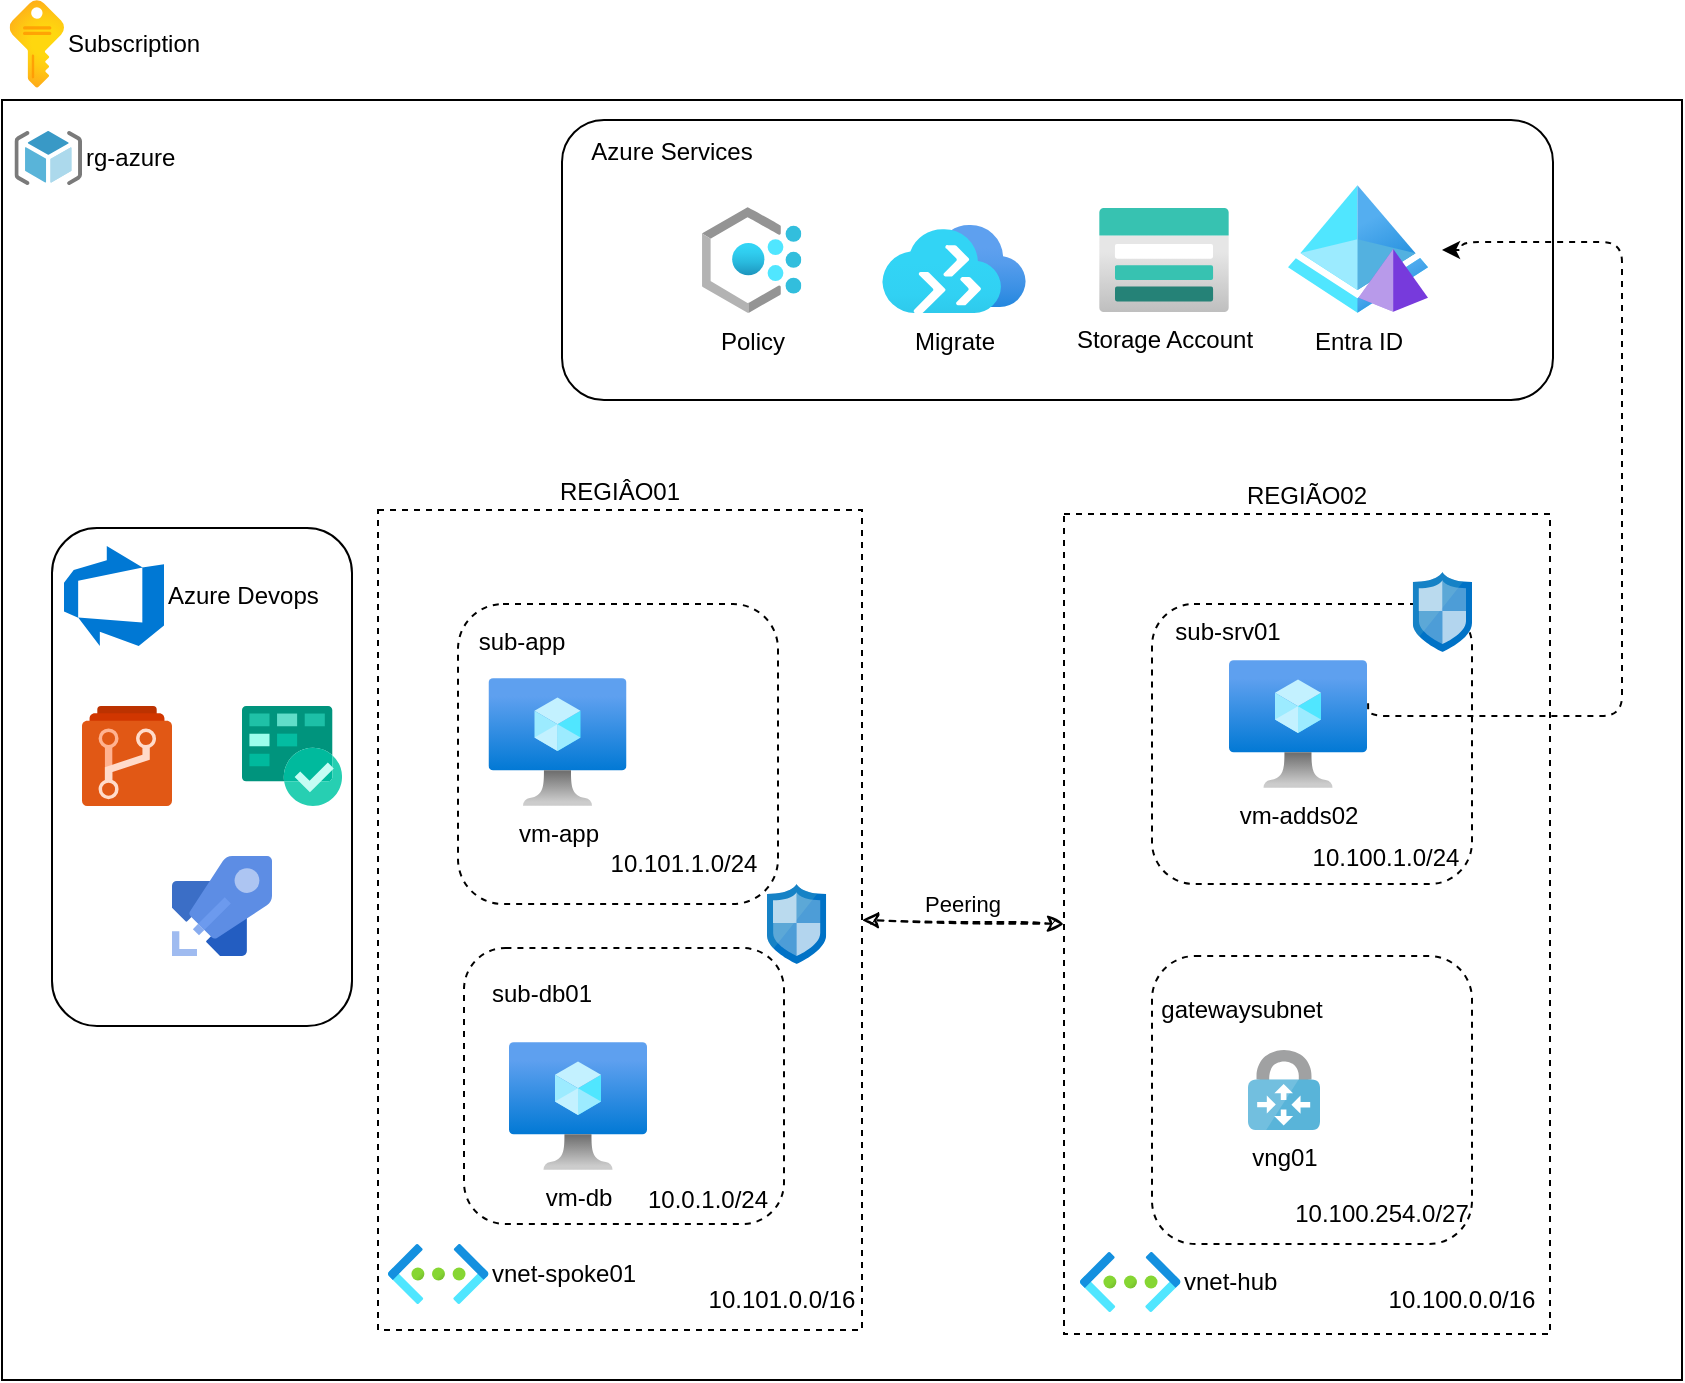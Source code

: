 <mxfile>
    <diagram id="ZCmghLIJK6o-uubIoBJu" name="Page-1">
        <mxGraphModel dx="1759" dy="1802" grid="1" gridSize="10" guides="1" tooltips="1" connect="1" arrows="1" fold="1" page="1" pageScale="1" pageWidth="827" pageHeight="1169" math="0" shadow="0">
            <root>
                <mxCell id="0"/>
                <mxCell id="1" parent="0"/>
                <mxCell id="2" value="" style="rounded=0;whiteSpace=wrap;html=1;" parent="1" vertex="1">
                    <mxGeometry x="-140" y="-60" width="840" height="640" as="geometry"/>
                </mxCell>
                <mxCell id="46" value="" style="rounded=1;whiteSpace=wrap;html=1;" vertex="1" parent="1">
                    <mxGeometry x="-115" y="154" width="150" height="249" as="geometry"/>
                </mxCell>
                <mxCell id="29" value="" style="rounded=1;whiteSpace=wrap;html=1;" vertex="1" parent="1">
                    <mxGeometry x="140" y="-50" width="495.5" height="140" as="geometry"/>
                </mxCell>
                <mxCell id="17" style="edgeStyle=none;html=1;exitX=0;exitY=0.5;exitDx=0;exitDy=0;strokeColor=default;sketch=1;curveFitting=1;jiggle=2;startArrow=classic;startFill=1;entryX=1;entryY=0.5;entryDx=0;entryDy=0;dashed=1;" parent="1" source="4" target="3" edge="1">
                    <mxGeometry relative="1" as="geometry">
                        <mxPoint x="310" y="352" as="targetPoint"/>
                    </mxGeometry>
                </mxCell>
                <mxCell id="18" value="Peering" style="edgeLabel;html=1;align=center;verticalAlign=middle;resizable=0;points=[];" parent="17" vertex="1" connectable="0">
                    <mxGeometry x="-0.18" y="-1" relative="1" as="geometry">
                        <mxPoint x="-10" y="-8" as="offset"/>
                    </mxGeometry>
                </mxCell>
                <mxCell id="3" value="REGIÂO01" style="rounded=0;whiteSpace=wrap;html=1;dashed=1;labelPosition=center;verticalLabelPosition=top;align=center;verticalAlign=bottom;" parent="1" vertex="1">
                    <mxGeometry x="48" y="145" width="242" height="410" as="geometry"/>
                </mxCell>
                <mxCell id="4" value="REGIÃO02" style="rounded=0;whiteSpace=wrap;html=1;dashed=1;labelPosition=center;verticalLabelPosition=top;align=center;verticalAlign=bottom;" parent="1" vertex="1">
                    <mxGeometry x="391" y="147" width="243" height="410" as="geometry"/>
                </mxCell>
                <mxCell id="5" value="" style="rounded=1;whiteSpace=wrap;html=1;dashed=1;" parent="1" vertex="1">
                    <mxGeometry x="88" y="192" width="160" height="150" as="geometry"/>
                </mxCell>
                <mxCell id="6" value="" style="rounded=1;whiteSpace=wrap;html=1;dashed=1;" parent="1" vertex="1">
                    <mxGeometry x="91" y="364" width="160" height="138" as="geometry"/>
                </mxCell>
                <mxCell id="7" value="" style="rounded=1;whiteSpace=wrap;html=1;dashed=1;" parent="1" vertex="1">
                    <mxGeometry x="435" y="192" width="160" height="140" as="geometry"/>
                </mxCell>
                <mxCell id="8" value="" style="rounded=1;whiteSpace=wrap;html=1;dashed=1;" parent="1" vertex="1">
                    <mxGeometry x="435" y="368" width="160" height="144" as="geometry"/>
                </mxCell>
                <mxCell id="9" value="vm-app" style="aspect=fixed;html=1;points=[];align=center;image;fontSize=12;image=img/lib/azure2/compute/Virtual_Machine.svg;dashed=1;" parent="1" vertex="1">
                    <mxGeometry x="103.25" y="229" width="69" height="64" as="geometry"/>
                </mxCell>
                <mxCell id="38" style="edgeStyle=orthogonalEdgeStyle;html=1;exitX=1.008;exitY=0.338;exitDx=0;exitDy=0;exitPerimeter=0;dashed=1;" edge="1" parent="1" source="10">
                    <mxGeometry relative="1" as="geometry">
                        <mxPoint x="580" y="15" as="targetPoint"/>
                        <Array as="points">
                            <mxPoint x="543" y="248"/>
                            <mxPoint x="670" y="248"/>
                            <mxPoint x="670" y="11"/>
                            <mxPoint x="590" y="11"/>
                            <mxPoint x="590" y="15"/>
                        </Array>
                    </mxGeometry>
                </mxCell>
                <mxCell id="10" value="vm-adds02" style="aspect=fixed;html=1;points=[];align=center;image;fontSize=12;image=img/lib/azure2/compute/Virtual_Machine.svg;dashed=1;" parent="1" vertex="1">
                    <mxGeometry x="473.5" y="220" width="69" height="64" as="geometry"/>
                </mxCell>
                <mxCell id="12" value="vm-db" style="aspect=fixed;html=1;points=[];align=center;image;fontSize=12;image=img/lib/azure2/compute/Virtual_Machine.svg;dashed=1;" parent="1" vertex="1">
                    <mxGeometry x="113.5" y="411" width="69" height="64" as="geometry"/>
                </mxCell>
                <mxCell id="13" value="rg-azure" style="sketch=0;aspect=fixed;html=1;points=[];align=left;image;fontSize=12;image=img/lib/mscae/ResourceGroup.svg;dashed=1;labelPosition=right;verticalLabelPosition=middle;verticalAlign=middle;" parent="1" vertex="1">
                    <mxGeometry x="-133.75" y="-44.5" width="33.75" height="27" as="geometry"/>
                </mxCell>
                <mxCell id="14" value="Subscription" style="aspect=fixed;html=1;points=[];align=left;image;fontSize=12;image=img/lib/azure2/general/Subscriptions.svg;dashed=1;labelPosition=right;verticalLabelPosition=middle;verticalAlign=middle;" parent="1" vertex="1">
                    <mxGeometry x="-136.18" y="-110" width="27.18" height="43.86" as="geometry"/>
                </mxCell>
                <mxCell id="15" value="vnet-spoke01" style="aspect=fixed;html=1;points=[];align=left;image;fontSize=12;image=img/lib/azure2/networking/Virtual_Networks.svg;dashed=1;labelPosition=right;verticalLabelPosition=middle;verticalAlign=middle;" parent="1" vertex="1">
                    <mxGeometry x="53" y="512" width="50.25" height="30" as="geometry"/>
                </mxCell>
                <mxCell id="16" value="vnet-hub" style="aspect=fixed;html=1;points=[];align=left;image;fontSize=12;image=img/lib/azure2/networking/Virtual_Networks.svg;dashed=1;labelPosition=right;verticalLabelPosition=middle;verticalAlign=middle;" parent="1" vertex="1">
                    <mxGeometry x="399" y="516" width="50.25" height="30" as="geometry"/>
                </mxCell>
                <mxCell id="19" value="sub-app" style="text;html=1;strokeColor=none;fillColor=none;align=center;verticalAlign=middle;whiteSpace=wrap;rounded=0;dashed=1;" parent="1" vertex="1">
                    <mxGeometry x="89.5" y="196" width="60" height="30" as="geometry"/>
                </mxCell>
                <mxCell id="20" value="10.101.1.0/24" style="text;html=1;strokeColor=none;fillColor=none;align=center;verticalAlign=middle;whiteSpace=wrap;rounded=0;dashed=1;" parent="1" vertex="1">
                    <mxGeometry x="171" y="307" width="60" height="30" as="geometry"/>
                </mxCell>
                <mxCell id="21" value="sub-srv01" style="text;html=1;strokeColor=none;fillColor=none;align=center;verticalAlign=middle;whiteSpace=wrap;rounded=0;dashed=1;" parent="1" vertex="1">
                    <mxGeometry x="443" y="191" width="60" height="30" as="geometry"/>
                </mxCell>
                <mxCell id="22" value="10.100.1.0/24" style="text;html=1;strokeColor=none;fillColor=none;align=center;verticalAlign=middle;whiteSpace=wrap;rounded=0;dashed=1;" parent="1" vertex="1">
                    <mxGeometry x="522" y="304" width="60" height="30" as="geometry"/>
                </mxCell>
                <mxCell id="23" value="sub-db01" style="text;html=1;strokeColor=none;fillColor=none;align=center;verticalAlign=middle;whiteSpace=wrap;rounded=0;dashed=1;" parent="1" vertex="1">
                    <mxGeometry x="100" y="372" width="60" height="30" as="geometry"/>
                </mxCell>
                <mxCell id="24" value="10.0.1.0/24" style="text;html=1;strokeColor=none;fillColor=none;align=center;verticalAlign=middle;whiteSpace=wrap;rounded=0;dashed=1;" parent="1" vertex="1">
                    <mxGeometry x="182.5" y="475" width="60" height="30" as="geometry"/>
                </mxCell>
                <mxCell id="25" value="gatewaysubnet" style="text;html=1;strokeColor=none;fillColor=none;align=center;verticalAlign=middle;whiteSpace=wrap;rounded=0;dashed=1;" parent="1" vertex="1">
                    <mxGeometry x="450" y="380" width="60" height="30" as="geometry"/>
                </mxCell>
                <mxCell id="26" value="10.100.254.0/27" style="text;html=1;strokeColor=none;fillColor=none;align=center;verticalAlign=middle;whiteSpace=wrap;rounded=0;dashed=1;" parent="1" vertex="1">
                    <mxGeometry x="520" y="482" width="60" height="30" as="geometry"/>
                </mxCell>
                <mxCell id="27" value="10.101.0.0/16" style="text;html=1;strokeColor=none;fillColor=none;align=center;verticalAlign=middle;whiteSpace=wrap;rounded=0;dashed=1;" parent="1" vertex="1">
                    <mxGeometry x="220" y="525" width="60" height="30" as="geometry"/>
                </mxCell>
                <mxCell id="28" value="10.100.0.0/16" style="text;html=1;strokeColor=none;fillColor=none;align=center;verticalAlign=middle;whiteSpace=wrap;rounded=0;dashed=1;" parent="1" vertex="1">
                    <mxGeometry x="560" y="525" width="60" height="30" as="geometry"/>
                </mxCell>
                <mxCell id="30" value="Policy" style="aspect=fixed;html=1;points=[];align=center;image;fontSize=12;image=img/lib/azure2/management_governance/Policy.svg;" vertex="1" parent="1">
                    <mxGeometry x="210" y="-6.5" width="49.69" height="53" as="geometry"/>
                </mxCell>
                <mxCell id="31" value="Migrate" style="aspect=fixed;html=1;points=[];align=center;image;fontSize=12;image=img/lib/azure2/migrate/Azure_Migrate.svg;" vertex="1" parent="1">
                    <mxGeometry x="300" y="2.5" width="72" height="44" as="geometry"/>
                </mxCell>
                <mxCell id="32" value="Storage Account" style="aspect=fixed;html=1;points=[];align=center;image;fontSize=12;image=img/lib/azure2/storage/Storage_Accounts.svg;" vertex="1" parent="1">
                    <mxGeometry x="408.5" y="-6" width="65" height="52" as="geometry"/>
                </mxCell>
                <mxCell id="33" value="Entra ID" style="aspect=fixed;html=1;points=[];align=center;image;fontSize=12;image=img/lib/azure2/identity/Azure_AD_Domain_Services.svg;" vertex="1" parent="1">
                    <mxGeometry x="503" y="-17.5" width="70" height="64" as="geometry"/>
                </mxCell>
                <mxCell id="34" value="" style="sketch=0;aspect=fixed;html=1;points=[];align=center;image;fontSize=12;image=img/lib/mscae/Network_Security_Groups_Classic.svg;" vertex="1" parent="1">
                    <mxGeometry x="565.4" y="176" width="29.6" height="40" as="geometry"/>
                </mxCell>
                <mxCell id="35" value="" style="sketch=0;aspect=fixed;html=1;points=[];align=center;image;fontSize=12;image=img/lib/mscae/Network_Security_Groups_Classic.svg;" vertex="1" parent="1">
                    <mxGeometry x="242.5" y="332" width="29.6" height="40" as="geometry"/>
                </mxCell>
                <mxCell id="37" value="vng01" style="sketch=0;aspect=fixed;html=1;points=[];align=center;image;fontSize=12;image=img/lib/mscae/VPN_Gateway.svg;" vertex="1" parent="1">
                    <mxGeometry x="483" y="415" width="36" height="40" as="geometry"/>
                </mxCell>
                <mxCell id="42" value="Azure Devops" style="sketch=0;aspect=fixed;html=1;points=[];align=left;image;fontSize=12;image=img/lib/mscae/Azure_DevOps.svg;labelPosition=right;verticalLabelPosition=middle;verticalAlign=middle;" vertex="1" parent="1">
                    <mxGeometry x="-109" y="163" width="50" height="50" as="geometry"/>
                </mxCell>
                <mxCell id="43" value="" style="sketch=0;aspect=fixed;html=1;points=[];align=center;image;fontSize=12;image=img/lib/mscae/Azure_Pipelines.svg;" vertex="1" parent="1">
                    <mxGeometry x="-55" y="318" width="50" height="50" as="geometry"/>
                </mxCell>
                <mxCell id="44" value="" style="sketch=0;aspect=fixed;html=1;points=[];align=center;image;fontSize=12;image=img/lib/mscae/Azure_Repos.svg;" vertex="1" parent="1">
                    <mxGeometry x="-100" y="243" width="45" height="50" as="geometry"/>
                </mxCell>
                <mxCell id="45" value="" style="sketch=0;aspect=fixed;html=1;points=[];align=center;image;fontSize=12;image=img/lib/mscae/Azure_Boards.svg;" vertex="1" parent="1">
                    <mxGeometry x="-20" y="243" width="50" height="50" as="geometry"/>
                </mxCell>
                <mxCell id="47" value="Azure Services" style="text;html=1;strokeColor=none;fillColor=none;align=center;verticalAlign=middle;whiteSpace=wrap;rounded=0;" vertex="1" parent="1">
                    <mxGeometry x="149.5" y="-49" width="90" height="30" as="geometry"/>
                </mxCell>
            </root>
        </mxGraphModel>
    </diagram>
</mxfile>